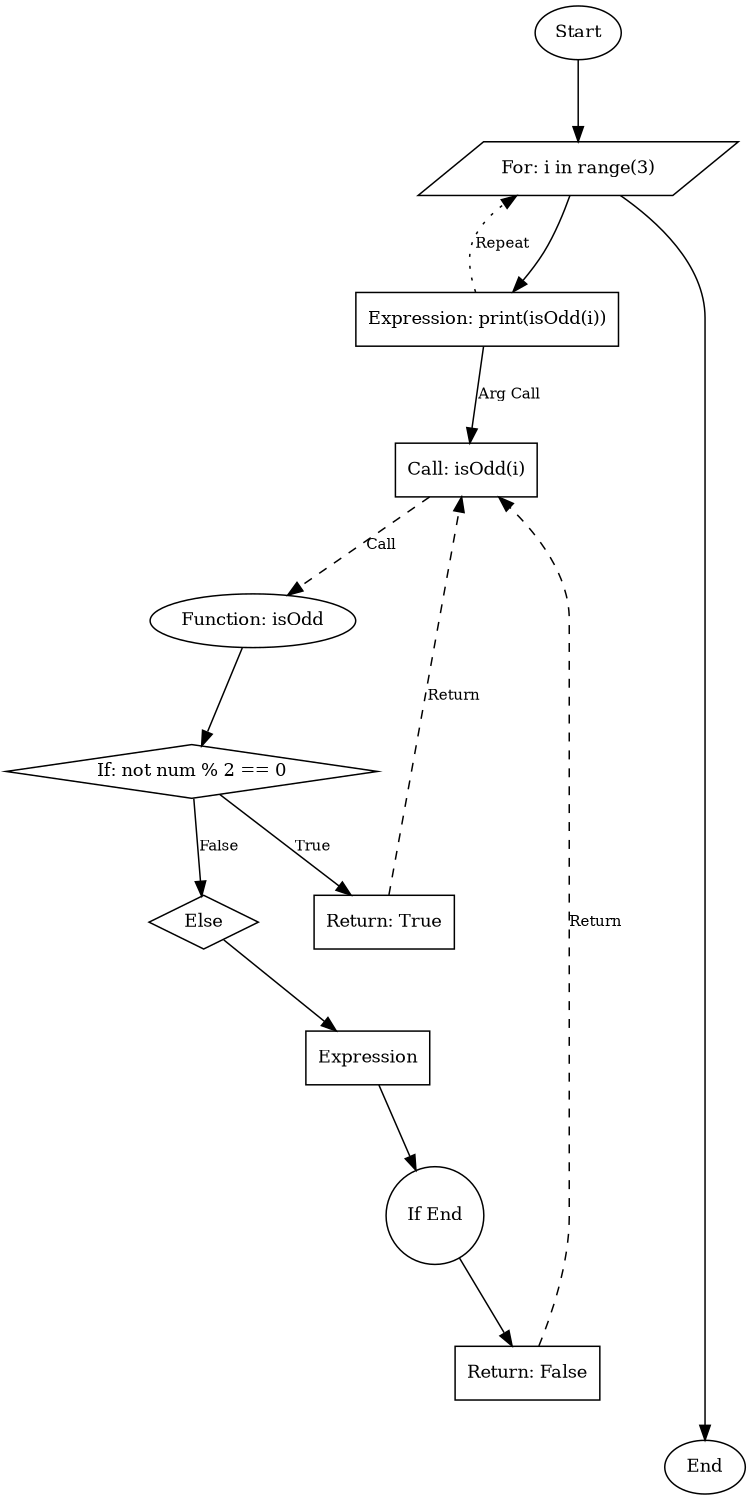 digraph {
	rankdir=TB
	nodesep=0.5 ranksep=0.75
	dpi=300 size="10,10"
{rank=source; "start_1";}{rank=same; "for_2";}{rank=same; "expr_3";}{rank=same; "call_4";}{rank=same; "function_5";}{rank=same; "if_6";}{rank=same; "return_7";}{rank=same; "else_8";}{rank=same; "expr_9";}{rank=same; "if_end_10";}{rank=same; "return_11";}	return_7 -> call_4 [label=Return color=black fontsize=10 style=dashed]
	return_11 -> call_4 [label=Return color=black fontsize=10 style=dashed]
{rank=sink; "end_12";}	subgraph cluster_functions {
		color=green fontsize=16 label=Functions style=dashed
		function_5 [label="Function: isOdd" fontsize=12 shape=ellipse]
		if_6 [label="If: not num % 2 == 0" fontsize=12 shape=diamond]
		function_5 -> if_6 [label="" color=black fontsize=10 style=solid]
		return_7 [label="Return: True" fontsize=12 shape=box]
		if_6 -> return_7 [label=True color=black fontsize=10 style=solid]
		else_8 [label=Else fontsize=12 shape=diamond]
		if_6 -> else_8 [label=False color=black fontsize=10 style=solid]
		expr_9 [label=Expression fontsize=12 shape=box]
		else_8 -> expr_9 [label="" color=black fontsize=10 style=solid]
		if_end_10 [label="If End" fontsize=12 shape=circle]
		expr_9 -> if_end_10 [label="" color=black fontsize=10 style=solid]
		return_11 [label="Return: False" fontsize=12 shape=box]
		if_end_10 -> return_11 [label="" color=black fontsize=10 style=solid]
	}
	subgraph cluster_main {
		color=blue fontsize=16 label="Main Code" style=dashed
		start_1 [label=Start fontsize=12 shape=ellipse]
		for_2 [label="For: i in range(3)" fontsize=12 shape=parallelogram]
		start_1 -> for_2 [label="" color=black fontsize=10 style=solid]
		expr_3 [label="Expression: print(isOdd(i))" fontsize=12 shape=box]
		for_2 -> expr_3 [label="" color=black fontsize=10 style=solid]
		call_4 [label="Call: isOdd(i)" fontsize=12 shape=box]
		expr_3 -> call_4 [label="Arg Call" color=black fontsize=10 style=solid]
		call_4 -> function_5 [label=Call color=black fontsize=10 style=dashed]
		expr_3 -> for_2 [label=Repeat color=black fontsize=10 style=dotted]
		end_12 [label=End fontsize=12 shape=ellipse]
		for_2 -> end_12 [label="" color=black fontsize=10 style=solid]
	}
}
